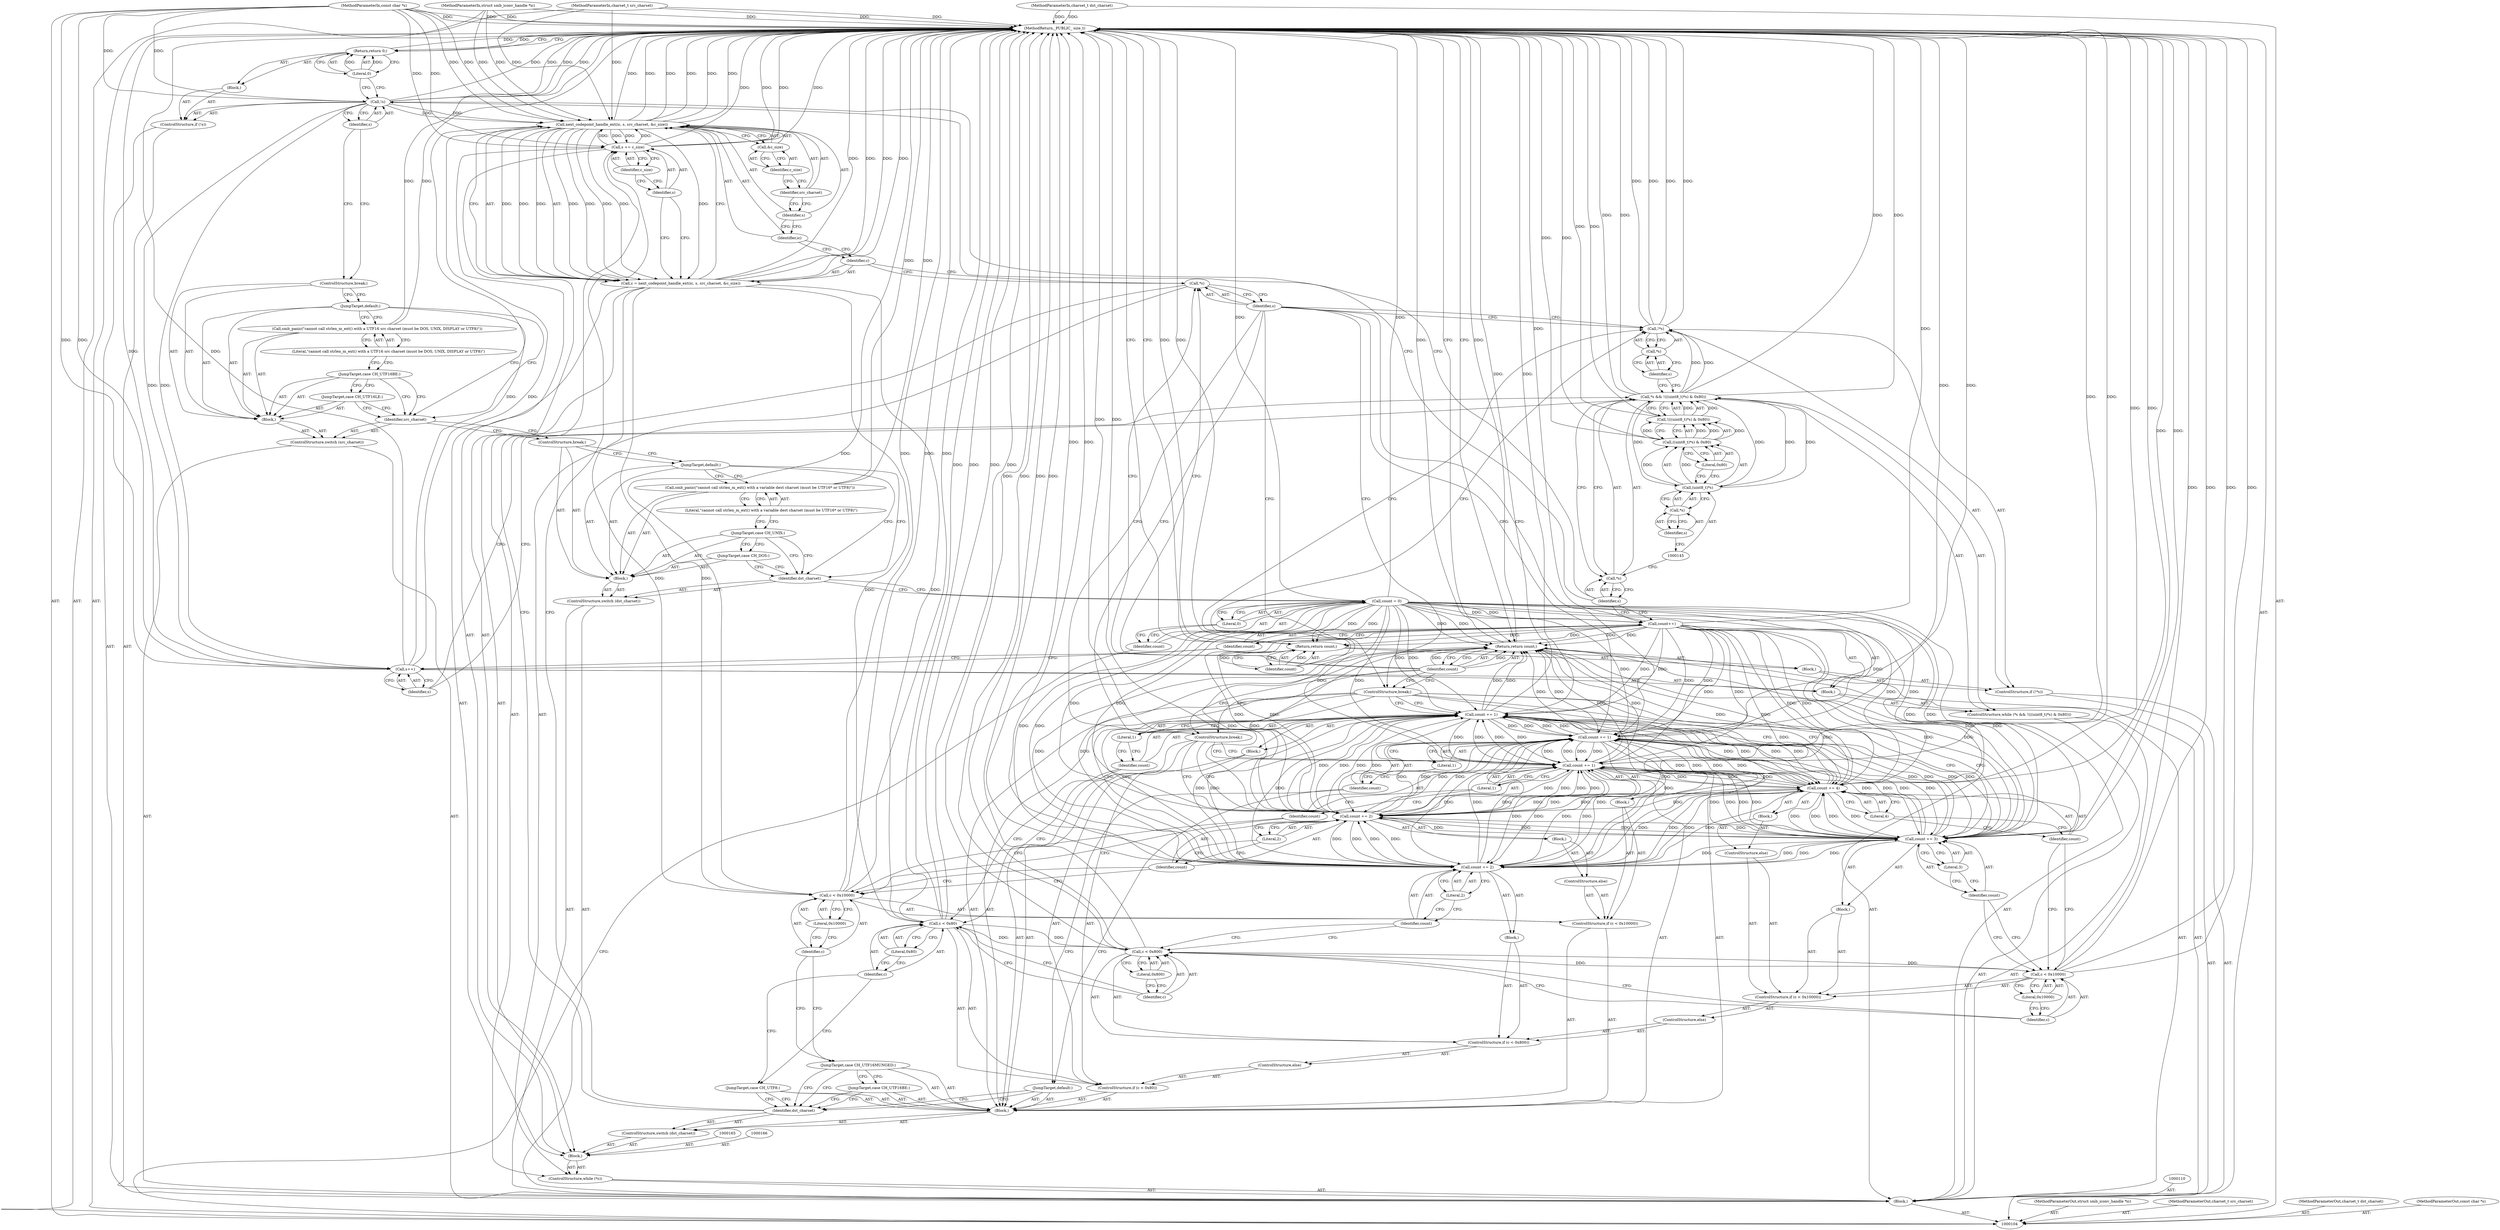 digraph "1_samba_ba5dbda6d0174a59d221c45cca52ecd232820d48_0" {
"1000236" [label="(MethodReturn,_PUBLIC_ size_t)"];
"1000105" [label="(MethodParameterIn,struct smb_iconv_handle *ic)"];
"1000304" [label="(MethodParameterOut,struct smb_iconv_handle *ic)"];
"1000120" [label="(Literal,\"cannot call strlen_m_ext() with a variable dest charset (must be UTF16* or UTF8)\")"];
"1000119" [label="(Call,smb_panic(\"cannot call strlen_m_ext() with a variable dest charset (must be UTF16* or UTF8)\"))"];
"1000121" [label="(JumpTarget,default:)"];
"1000122" [label="(ControlStructure,break;)"];
"1000123" [label="(ControlStructure,switch (src_charset))"];
"1000125" [label="(Block,)"];
"1000124" [label="(Identifier,src_charset)"];
"1000126" [label="(JumpTarget,case CH_UTF16LE:)"];
"1000127" [label="(JumpTarget,case CH_UTF16BE:)"];
"1000129" [label="(Literal,\"cannot call strlen_m_ext() with a UTF16 src charset (must be DOS, UNIX, DISPLAY or UTF8)\")"];
"1000128" [label="(Call,smb_panic(\"cannot call strlen_m_ext() with a UTF16 src charset (must be DOS, UNIX, DISPLAY or UTF8)\"))"];
"1000130" [label="(JumpTarget,default:)"];
"1000107" [label="(MethodParameterIn,charset_t src_charset)"];
"1000306" [label="(MethodParameterOut,charset_t src_charset)"];
"1000108" [label="(MethodParameterIn,charset_t dst_charset)"];
"1000307" [label="(MethodParameterOut,charset_t dst_charset)"];
"1000106" [label="(MethodParameterIn,const char *s)"];
"1000305" [label="(MethodParameterOut,const char *s)"];
"1000131" [label="(ControlStructure,break;)"];
"1000132" [label="(ControlStructure,if (!s))"];
"1000133" [label="(Call,!s)"];
"1000134" [label="(Identifier,s)"];
"1000135" [label="(Block,)"];
"1000136" [label="(Return,return 0;)"];
"1000137" [label="(Literal,0)"];
"1000138" [label="(ControlStructure,while (*s && !(((uint8_t)*s) & 0x80)))"];
"1000142" [label="(Call,!(((uint8_t)*s) & 0x80))"];
"1000143" [label="(Call,((uint8_t)*s) & 0x80)"];
"1000144" [label="(Call,(uint8_t)*s)"];
"1000146" [label="(Call,*s)"];
"1000147" [label="(Identifier,s)"];
"1000148" [label="(Literal,0x80)"];
"1000149" [label="(Block,)"];
"1000139" [label="(Call,*s && !(((uint8_t)*s) & 0x80))"];
"1000140" [label="(Call,*s)"];
"1000141" [label="(Identifier,s)"];
"1000150" [label="(Call,s++)"];
"1000151" [label="(Identifier,s)"];
"1000152" [label="(Call,count++)"];
"1000153" [label="(Identifier,count)"];
"1000109" [label="(Block,)"];
"1000154" [label="(ControlStructure,if (!*s))"];
"1000158" [label="(Block,)"];
"1000155" [label="(Call,!*s)"];
"1000156" [label="(Call,*s)"];
"1000157" [label="(Identifier,s)"];
"1000159" [label="(Return,return count;)"];
"1000160" [label="(Identifier,count)"];
"1000162" [label="(Call,*s)"];
"1000163" [label="(Identifier,s)"];
"1000161" [label="(ControlStructure,while (*s))"];
"1000164" [label="(Block,)"];
"1000167" [label="(Call,c = next_codepoint_handle_ext(ic, s, src_charset, &c_size))"];
"1000168" [label="(Identifier,c)"];
"1000169" [label="(Call,next_codepoint_handle_ext(ic, s, src_charset, &c_size))"];
"1000170" [label="(Identifier,ic)"];
"1000171" [label="(Identifier,s)"];
"1000172" [label="(Identifier,src_charset)"];
"1000173" [label="(Call,&c_size)"];
"1000174" [label="(Identifier,c_size)"];
"1000175" [label="(Call,s += c_size)"];
"1000176" [label="(Identifier,s)"];
"1000177" [label="(Identifier,c_size)"];
"1000113" [label="(Literal,0)"];
"1000111" [label="(Call,count = 0)"];
"1000112" [label="(Identifier,count)"];
"1000178" [label="(ControlStructure,switch (dst_charset))"];
"1000179" [label="(Identifier,dst_charset)"];
"1000180" [label="(Block,)"];
"1000181" [label="(JumpTarget,case CH_UTF16BE:)"];
"1000182" [label="(JumpTarget,case CH_UTF16MUNGED:)"];
"1000186" [label="(Literal,0x10000)"];
"1000187" [label="(Block,)"];
"1000183" [label="(ControlStructure,if (c < 0x10000))"];
"1000184" [label="(Call,c < 0x10000)"];
"1000185" [label="(Identifier,c)"];
"1000190" [label="(Literal,1)"];
"1000188" [label="(Call,count += 1)"];
"1000189" [label="(Identifier,count)"];
"1000192" [label="(Block,)"];
"1000191" [label="(ControlStructure,else)"];
"1000195" [label="(Literal,2)"];
"1000193" [label="(Call,count += 2)"];
"1000194" [label="(Identifier,count)"];
"1000196" [label="(ControlStructure,break;)"];
"1000197" [label="(JumpTarget,case CH_UTF8:)"];
"1000201" [label="(Literal,0x80)"];
"1000202" [label="(Block,)"];
"1000198" [label="(ControlStructure,if (c < 0x80))"];
"1000199" [label="(Call,c < 0x80)"];
"1000200" [label="(Identifier,c)"];
"1000205" [label="(Literal,1)"];
"1000203" [label="(Call,count += 1)"];
"1000204" [label="(Identifier,count)"];
"1000207" [label="(ControlStructure,if (c < 0x800))"];
"1000208" [label="(Call,c < 0x800)"];
"1000209" [label="(Identifier,c)"];
"1000210" [label="(Literal,0x800)"];
"1000211" [label="(Block,)"];
"1000206" [label="(ControlStructure,else)"];
"1000214" [label="(Literal,2)"];
"1000212" [label="(Call,count += 2)"];
"1000213" [label="(Identifier,count)"];
"1000216" [label="(ControlStructure,if (c < 0x10000))"];
"1000217" [label="(Call,c < 0x10000)"];
"1000218" [label="(Identifier,c)"];
"1000219" [label="(Literal,0x10000)"];
"1000220" [label="(Block,)"];
"1000215" [label="(ControlStructure,else)"];
"1000223" [label="(Literal,3)"];
"1000221" [label="(Call,count += 3)"];
"1000222" [label="(Identifier,count)"];
"1000225" [label="(Block,)"];
"1000224" [label="(ControlStructure,else)"];
"1000228" [label="(Literal,4)"];
"1000226" [label="(Call,count += 4)"];
"1000227" [label="(Identifier,count)"];
"1000229" [label="(ControlStructure,break;)"];
"1000230" [label="(JumpTarget,default:)"];
"1000114" [label="(ControlStructure,switch (dst_charset))"];
"1000116" [label="(Block,)"];
"1000115" [label="(Identifier,dst_charset)"];
"1000233" [label="(Literal,1)"];
"1000231" [label="(Call,count += 1)"];
"1000232" [label="(Identifier,count)"];
"1000234" [label="(Return,return count;)"];
"1000235" [label="(Identifier,count)"];
"1000117" [label="(JumpTarget,case CH_DOS:)"];
"1000118" [label="(JumpTarget,case CH_UNIX:)"];
"1000236" -> "1000104"  [label="AST: "];
"1000236" -> "1000136"  [label="CFG: "];
"1000236" -> "1000159"  [label="CFG: "];
"1000236" -> "1000234"  [label="CFG: "];
"1000234" -> "1000236"  [label="DDG: "];
"1000136" -> "1000236"  [label="DDG: "];
"1000167" -> "1000236"  [label="DDG: "];
"1000167" -> "1000236"  [label="DDG: "];
"1000184" -> "1000236"  [label="DDG: "];
"1000184" -> "1000236"  [label="DDG: "];
"1000199" -> "1000236"  [label="DDG: "];
"1000199" -> "1000236"  [label="DDG: "];
"1000139" -> "1000236"  [label="DDG: "];
"1000139" -> "1000236"  [label="DDG: "];
"1000152" -> "1000236"  [label="DDG: "];
"1000142" -> "1000236"  [label="DDG: "];
"1000119" -> "1000236"  [label="DDG: "];
"1000203" -> "1000236"  [label="DDG: "];
"1000169" -> "1000236"  [label="DDG: "];
"1000169" -> "1000236"  [label="DDG: "];
"1000169" -> "1000236"  [label="DDG: "];
"1000193" -> "1000236"  [label="DDG: "];
"1000226" -> "1000236"  [label="DDG: "];
"1000108" -> "1000236"  [label="DDG: "];
"1000208" -> "1000236"  [label="DDG: "];
"1000208" -> "1000236"  [label="DDG: "];
"1000107" -> "1000236"  [label="DDG: "];
"1000150" -> "1000236"  [label="DDG: "];
"1000105" -> "1000236"  [label="DDG: "];
"1000217" -> "1000236"  [label="DDG: "];
"1000217" -> "1000236"  [label="DDG: "];
"1000188" -> "1000236"  [label="DDG: "];
"1000155" -> "1000236"  [label="DDG: "];
"1000155" -> "1000236"  [label="DDG: "];
"1000143" -> "1000236"  [label="DDG: "];
"1000133" -> "1000236"  [label="DDG: "];
"1000133" -> "1000236"  [label="DDG: "];
"1000221" -> "1000236"  [label="DDG: "];
"1000175" -> "1000236"  [label="DDG: "];
"1000175" -> "1000236"  [label="DDG: "];
"1000111" -> "1000236"  [label="DDG: "];
"1000231" -> "1000236"  [label="DDG: "];
"1000212" -> "1000236"  [label="DDG: "];
"1000128" -> "1000236"  [label="DDG: "];
"1000106" -> "1000236"  [label="DDG: "];
"1000159" -> "1000236"  [label="DDG: "];
"1000105" -> "1000104"  [label="AST: "];
"1000105" -> "1000236"  [label="DDG: "];
"1000105" -> "1000169"  [label="DDG: "];
"1000304" -> "1000104"  [label="AST: "];
"1000120" -> "1000119"  [label="AST: "];
"1000120" -> "1000118"  [label="CFG: "];
"1000119" -> "1000120"  [label="CFG: "];
"1000119" -> "1000116"  [label="AST: "];
"1000119" -> "1000120"  [label="CFG: "];
"1000120" -> "1000119"  [label="AST: "];
"1000121" -> "1000119"  [label="CFG: "];
"1000119" -> "1000236"  [label="DDG: "];
"1000121" -> "1000116"  [label="AST: "];
"1000121" -> "1000115"  [label="CFG: "];
"1000121" -> "1000119"  [label="CFG: "];
"1000122" -> "1000121"  [label="CFG: "];
"1000122" -> "1000116"  [label="AST: "];
"1000122" -> "1000121"  [label="CFG: "];
"1000124" -> "1000122"  [label="CFG: "];
"1000123" -> "1000109"  [label="AST: "];
"1000124" -> "1000123"  [label="AST: "];
"1000125" -> "1000123"  [label="AST: "];
"1000125" -> "1000123"  [label="AST: "];
"1000126" -> "1000125"  [label="AST: "];
"1000127" -> "1000125"  [label="AST: "];
"1000128" -> "1000125"  [label="AST: "];
"1000130" -> "1000125"  [label="AST: "];
"1000131" -> "1000125"  [label="AST: "];
"1000124" -> "1000123"  [label="AST: "];
"1000124" -> "1000122"  [label="CFG: "];
"1000126" -> "1000124"  [label="CFG: "];
"1000127" -> "1000124"  [label="CFG: "];
"1000130" -> "1000124"  [label="CFG: "];
"1000126" -> "1000125"  [label="AST: "];
"1000126" -> "1000124"  [label="CFG: "];
"1000127" -> "1000126"  [label="CFG: "];
"1000127" -> "1000125"  [label="AST: "];
"1000127" -> "1000124"  [label="CFG: "];
"1000127" -> "1000126"  [label="CFG: "];
"1000129" -> "1000127"  [label="CFG: "];
"1000129" -> "1000128"  [label="AST: "];
"1000129" -> "1000127"  [label="CFG: "];
"1000128" -> "1000129"  [label="CFG: "];
"1000128" -> "1000125"  [label="AST: "];
"1000128" -> "1000129"  [label="CFG: "];
"1000129" -> "1000128"  [label="AST: "];
"1000130" -> "1000128"  [label="CFG: "];
"1000128" -> "1000236"  [label="DDG: "];
"1000130" -> "1000125"  [label="AST: "];
"1000130" -> "1000124"  [label="CFG: "];
"1000130" -> "1000128"  [label="CFG: "];
"1000131" -> "1000130"  [label="CFG: "];
"1000107" -> "1000104"  [label="AST: "];
"1000107" -> "1000236"  [label="DDG: "];
"1000107" -> "1000169"  [label="DDG: "];
"1000306" -> "1000104"  [label="AST: "];
"1000108" -> "1000104"  [label="AST: "];
"1000108" -> "1000236"  [label="DDG: "];
"1000307" -> "1000104"  [label="AST: "];
"1000106" -> "1000104"  [label="AST: "];
"1000106" -> "1000236"  [label="DDG: "];
"1000106" -> "1000133"  [label="DDG: "];
"1000106" -> "1000150"  [label="DDG: "];
"1000106" -> "1000169"  [label="DDG: "];
"1000106" -> "1000175"  [label="DDG: "];
"1000305" -> "1000104"  [label="AST: "];
"1000131" -> "1000125"  [label="AST: "];
"1000131" -> "1000130"  [label="CFG: "];
"1000134" -> "1000131"  [label="CFG: "];
"1000132" -> "1000109"  [label="AST: "];
"1000133" -> "1000132"  [label="AST: "];
"1000135" -> "1000132"  [label="AST: "];
"1000133" -> "1000132"  [label="AST: "];
"1000133" -> "1000134"  [label="CFG: "];
"1000134" -> "1000133"  [label="AST: "];
"1000137" -> "1000133"  [label="CFG: "];
"1000141" -> "1000133"  [label="CFG: "];
"1000133" -> "1000236"  [label="DDG: "];
"1000133" -> "1000236"  [label="DDG: "];
"1000106" -> "1000133"  [label="DDG: "];
"1000133" -> "1000150"  [label="DDG: "];
"1000133" -> "1000169"  [label="DDG: "];
"1000134" -> "1000133"  [label="AST: "];
"1000134" -> "1000131"  [label="CFG: "];
"1000133" -> "1000134"  [label="CFG: "];
"1000135" -> "1000132"  [label="AST: "];
"1000136" -> "1000135"  [label="AST: "];
"1000136" -> "1000135"  [label="AST: "];
"1000136" -> "1000137"  [label="CFG: "];
"1000137" -> "1000136"  [label="AST: "];
"1000236" -> "1000136"  [label="CFG: "];
"1000136" -> "1000236"  [label="DDG: "];
"1000137" -> "1000136"  [label="DDG: "];
"1000137" -> "1000136"  [label="AST: "];
"1000137" -> "1000133"  [label="CFG: "];
"1000136" -> "1000137"  [label="CFG: "];
"1000137" -> "1000136"  [label="DDG: "];
"1000138" -> "1000109"  [label="AST: "];
"1000139" -> "1000138"  [label="AST: "];
"1000149" -> "1000138"  [label="AST: "];
"1000142" -> "1000139"  [label="AST: "];
"1000142" -> "1000143"  [label="CFG: "];
"1000143" -> "1000142"  [label="AST: "];
"1000139" -> "1000142"  [label="CFG: "];
"1000142" -> "1000236"  [label="DDG: "];
"1000142" -> "1000139"  [label="DDG: "];
"1000143" -> "1000142"  [label="DDG: "];
"1000143" -> "1000142"  [label="DDG: "];
"1000143" -> "1000142"  [label="AST: "];
"1000143" -> "1000148"  [label="CFG: "];
"1000144" -> "1000143"  [label="AST: "];
"1000148" -> "1000143"  [label="AST: "];
"1000142" -> "1000143"  [label="CFG: "];
"1000143" -> "1000236"  [label="DDG: "];
"1000143" -> "1000142"  [label="DDG: "];
"1000143" -> "1000142"  [label="DDG: "];
"1000144" -> "1000143"  [label="DDG: "];
"1000144" -> "1000143"  [label="AST: "];
"1000144" -> "1000146"  [label="CFG: "];
"1000145" -> "1000144"  [label="AST: "];
"1000146" -> "1000144"  [label="AST: "];
"1000148" -> "1000144"  [label="CFG: "];
"1000144" -> "1000139"  [label="DDG: "];
"1000144" -> "1000143"  [label="DDG: "];
"1000139" -> "1000144"  [label="DDG: "];
"1000146" -> "1000144"  [label="AST: "];
"1000146" -> "1000147"  [label="CFG: "];
"1000147" -> "1000146"  [label="AST: "];
"1000144" -> "1000146"  [label="CFG: "];
"1000147" -> "1000146"  [label="AST: "];
"1000147" -> "1000145"  [label="CFG: "];
"1000146" -> "1000147"  [label="CFG: "];
"1000148" -> "1000143"  [label="AST: "];
"1000148" -> "1000144"  [label="CFG: "];
"1000143" -> "1000148"  [label="CFG: "];
"1000149" -> "1000138"  [label="AST: "];
"1000150" -> "1000149"  [label="AST: "];
"1000152" -> "1000149"  [label="AST: "];
"1000139" -> "1000138"  [label="AST: "];
"1000139" -> "1000140"  [label="CFG: "];
"1000139" -> "1000142"  [label="CFG: "];
"1000140" -> "1000139"  [label="AST: "];
"1000142" -> "1000139"  [label="AST: "];
"1000151" -> "1000139"  [label="CFG: "];
"1000157" -> "1000139"  [label="CFG: "];
"1000139" -> "1000236"  [label="DDG: "];
"1000139" -> "1000236"  [label="DDG: "];
"1000144" -> "1000139"  [label="DDG: "];
"1000142" -> "1000139"  [label="DDG: "];
"1000139" -> "1000144"  [label="DDG: "];
"1000139" -> "1000155"  [label="DDG: "];
"1000140" -> "1000139"  [label="AST: "];
"1000140" -> "1000141"  [label="CFG: "];
"1000141" -> "1000140"  [label="AST: "];
"1000145" -> "1000140"  [label="CFG: "];
"1000139" -> "1000140"  [label="CFG: "];
"1000141" -> "1000140"  [label="AST: "];
"1000141" -> "1000152"  [label="CFG: "];
"1000141" -> "1000133"  [label="CFG: "];
"1000140" -> "1000141"  [label="CFG: "];
"1000150" -> "1000149"  [label="AST: "];
"1000150" -> "1000151"  [label="CFG: "];
"1000151" -> "1000150"  [label="AST: "];
"1000153" -> "1000150"  [label="CFG: "];
"1000150" -> "1000236"  [label="DDG: "];
"1000133" -> "1000150"  [label="DDG: "];
"1000106" -> "1000150"  [label="DDG: "];
"1000150" -> "1000169"  [label="DDG: "];
"1000151" -> "1000150"  [label="AST: "];
"1000151" -> "1000139"  [label="CFG: "];
"1000150" -> "1000151"  [label="CFG: "];
"1000152" -> "1000149"  [label="AST: "];
"1000152" -> "1000153"  [label="CFG: "];
"1000153" -> "1000152"  [label="AST: "];
"1000141" -> "1000152"  [label="CFG: "];
"1000152" -> "1000236"  [label="DDG: "];
"1000111" -> "1000152"  [label="DDG: "];
"1000152" -> "1000159"  [label="DDG: "];
"1000152" -> "1000188"  [label="DDG: "];
"1000152" -> "1000193"  [label="DDG: "];
"1000152" -> "1000203"  [label="DDG: "];
"1000152" -> "1000212"  [label="DDG: "];
"1000152" -> "1000221"  [label="DDG: "];
"1000152" -> "1000226"  [label="DDG: "];
"1000152" -> "1000231"  [label="DDG: "];
"1000152" -> "1000234"  [label="DDG: "];
"1000153" -> "1000152"  [label="AST: "];
"1000153" -> "1000150"  [label="CFG: "];
"1000152" -> "1000153"  [label="CFG: "];
"1000109" -> "1000104"  [label="AST: "];
"1000110" -> "1000109"  [label="AST: "];
"1000111" -> "1000109"  [label="AST: "];
"1000114" -> "1000109"  [label="AST: "];
"1000123" -> "1000109"  [label="AST: "];
"1000132" -> "1000109"  [label="AST: "];
"1000138" -> "1000109"  [label="AST: "];
"1000154" -> "1000109"  [label="AST: "];
"1000161" -> "1000109"  [label="AST: "];
"1000234" -> "1000109"  [label="AST: "];
"1000154" -> "1000109"  [label="AST: "];
"1000155" -> "1000154"  [label="AST: "];
"1000158" -> "1000154"  [label="AST: "];
"1000158" -> "1000154"  [label="AST: "];
"1000159" -> "1000158"  [label="AST: "];
"1000155" -> "1000154"  [label="AST: "];
"1000155" -> "1000156"  [label="CFG: "];
"1000156" -> "1000155"  [label="AST: "];
"1000160" -> "1000155"  [label="CFG: "];
"1000163" -> "1000155"  [label="CFG: "];
"1000155" -> "1000236"  [label="DDG: "];
"1000155" -> "1000236"  [label="DDG: "];
"1000139" -> "1000155"  [label="DDG: "];
"1000156" -> "1000155"  [label="AST: "];
"1000156" -> "1000157"  [label="CFG: "];
"1000157" -> "1000156"  [label="AST: "];
"1000155" -> "1000156"  [label="CFG: "];
"1000157" -> "1000156"  [label="AST: "];
"1000157" -> "1000139"  [label="CFG: "];
"1000156" -> "1000157"  [label="CFG: "];
"1000159" -> "1000158"  [label="AST: "];
"1000159" -> "1000160"  [label="CFG: "];
"1000160" -> "1000159"  [label="AST: "];
"1000236" -> "1000159"  [label="CFG: "];
"1000159" -> "1000236"  [label="DDG: "];
"1000160" -> "1000159"  [label="DDG: "];
"1000152" -> "1000159"  [label="DDG: "];
"1000111" -> "1000159"  [label="DDG: "];
"1000160" -> "1000159"  [label="AST: "];
"1000160" -> "1000155"  [label="CFG: "];
"1000159" -> "1000160"  [label="CFG: "];
"1000160" -> "1000159"  [label="DDG: "];
"1000162" -> "1000161"  [label="AST: "];
"1000162" -> "1000163"  [label="CFG: "];
"1000163" -> "1000162"  [label="AST: "];
"1000168" -> "1000162"  [label="CFG: "];
"1000235" -> "1000162"  [label="CFG: "];
"1000163" -> "1000162"  [label="AST: "];
"1000163" -> "1000196"  [label="CFG: "];
"1000163" -> "1000229"  [label="CFG: "];
"1000163" -> "1000231"  [label="CFG: "];
"1000163" -> "1000155"  [label="CFG: "];
"1000162" -> "1000163"  [label="CFG: "];
"1000161" -> "1000109"  [label="AST: "];
"1000162" -> "1000161"  [label="AST: "];
"1000164" -> "1000161"  [label="AST: "];
"1000164" -> "1000161"  [label="AST: "];
"1000165" -> "1000164"  [label="AST: "];
"1000166" -> "1000164"  [label="AST: "];
"1000167" -> "1000164"  [label="AST: "];
"1000175" -> "1000164"  [label="AST: "];
"1000178" -> "1000164"  [label="AST: "];
"1000167" -> "1000164"  [label="AST: "];
"1000167" -> "1000169"  [label="CFG: "];
"1000168" -> "1000167"  [label="AST: "];
"1000169" -> "1000167"  [label="AST: "];
"1000176" -> "1000167"  [label="CFG: "];
"1000167" -> "1000236"  [label="DDG: "];
"1000167" -> "1000236"  [label="DDG: "];
"1000169" -> "1000167"  [label="DDG: "];
"1000169" -> "1000167"  [label="DDG: "];
"1000169" -> "1000167"  [label="DDG: "];
"1000169" -> "1000167"  [label="DDG: "];
"1000167" -> "1000184"  [label="DDG: "];
"1000167" -> "1000199"  [label="DDG: "];
"1000168" -> "1000167"  [label="AST: "];
"1000168" -> "1000162"  [label="CFG: "];
"1000170" -> "1000168"  [label="CFG: "];
"1000169" -> "1000167"  [label="AST: "];
"1000169" -> "1000173"  [label="CFG: "];
"1000170" -> "1000169"  [label="AST: "];
"1000171" -> "1000169"  [label="AST: "];
"1000172" -> "1000169"  [label="AST: "];
"1000173" -> "1000169"  [label="AST: "];
"1000167" -> "1000169"  [label="CFG: "];
"1000169" -> "1000236"  [label="DDG: "];
"1000169" -> "1000236"  [label="DDG: "];
"1000169" -> "1000236"  [label="DDG: "];
"1000169" -> "1000167"  [label="DDG: "];
"1000169" -> "1000167"  [label="DDG: "];
"1000169" -> "1000167"  [label="DDG: "];
"1000169" -> "1000167"  [label="DDG: "];
"1000105" -> "1000169"  [label="DDG: "];
"1000150" -> "1000169"  [label="DDG: "];
"1000133" -> "1000169"  [label="DDG: "];
"1000175" -> "1000169"  [label="DDG: "];
"1000106" -> "1000169"  [label="DDG: "];
"1000107" -> "1000169"  [label="DDG: "];
"1000169" -> "1000175"  [label="DDG: "];
"1000170" -> "1000169"  [label="AST: "];
"1000170" -> "1000168"  [label="CFG: "];
"1000171" -> "1000170"  [label="CFG: "];
"1000171" -> "1000169"  [label="AST: "];
"1000171" -> "1000170"  [label="CFG: "];
"1000172" -> "1000171"  [label="CFG: "];
"1000172" -> "1000169"  [label="AST: "];
"1000172" -> "1000171"  [label="CFG: "];
"1000174" -> "1000172"  [label="CFG: "];
"1000173" -> "1000169"  [label="AST: "];
"1000173" -> "1000174"  [label="CFG: "];
"1000174" -> "1000173"  [label="AST: "];
"1000169" -> "1000173"  [label="CFG: "];
"1000174" -> "1000173"  [label="AST: "];
"1000174" -> "1000172"  [label="CFG: "];
"1000173" -> "1000174"  [label="CFG: "];
"1000175" -> "1000164"  [label="AST: "];
"1000175" -> "1000177"  [label="CFG: "];
"1000176" -> "1000175"  [label="AST: "];
"1000177" -> "1000175"  [label="AST: "];
"1000179" -> "1000175"  [label="CFG: "];
"1000175" -> "1000236"  [label="DDG: "];
"1000175" -> "1000236"  [label="DDG: "];
"1000175" -> "1000169"  [label="DDG: "];
"1000169" -> "1000175"  [label="DDG: "];
"1000106" -> "1000175"  [label="DDG: "];
"1000176" -> "1000175"  [label="AST: "];
"1000176" -> "1000167"  [label="CFG: "];
"1000177" -> "1000176"  [label="CFG: "];
"1000177" -> "1000175"  [label="AST: "];
"1000177" -> "1000176"  [label="CFG: "];
"1000175" -> "1000177"  [label="CFG: "];
"1000113" -> "1000111"  [label="AST: "];
"1000113" -> "1000112"  [label="CFG: "];
"1000111" -> "1000113"  [label="CFG: "];
"1000111" -> "1000109"  [label="AST: "];
"1000111" -> "1000113"  [label="CFG: "];
"1000112" -> "1000111"  [label="AST: "];
"1000113" -> "1000111"  [label="AST: "];
"1000115" -> "1000111"  [label="CFG: "];
"1000111" -> "1000236"  [label="DDG: "];
"1000111" -> "1000152"  [label="DDG: "];
"1000111" -> "1000159"  [label="DDG: "];
"1000111" -> "1000188"  [label="DDG: "];
"1000111" -> "1000193"  [label="DDG: "];
"1000111" -> "1000203"  [label="DDG: "];
"1000111" -> "1000212"  [label="DDG: "];
"1000111" -> "1000221"  [label="DDG: "];
"1000111" -> "1000226"  [label="DDG: "];
"1000111" -> "1000231"  [label="DDG: "];
"1000111" -> "1000234"  [label="DDG: "];
"1000112" -> "1000111"  [label="AST: "];
"1000112" -> "1000104"  [label="CFG: "];
"1000113" -> "1000112"  [label="CFG: "];
"1000178" -> "1000164"  [label="AST: "];
"1000179" -> "1000178"  [label="AST: "];
"1000180" -> "1000178"  [label="AST: "];
"1000179" -> "1000178"  [label="AST: "];
"1000179" -> "1000175"  [label="CFG: "];
"1000181" -> "1000179"  [label="CFG: "];
"1000182" -> "1000179"  [label="CFG: "];
"1000197" -> "1000179"  [label="CFG: "];
"1000230" -> "1000179"  [label="CFG: "];
"1000180" -> "1000178"  [label="AST: "];
"1000181" -> "1000180"  [label="AST: "];
"1000182" -> "1000180"  [label="AST: "];
"1000183" -> "1000180"  [label="AST: "];
"1000196" -> "1000180"  [label="AST: "];
"1000197" -> "1000180"  [label="AST: "];
"1000198" -> "1000180"  [label="AST: "];
"1000229" -> "1000180"  [label="AST: "];
"1000230" -> "1000180"  [label="AST: "];
"1000231" -> "1000180"  [label="AST: "];
"1000181" -> "1000180"  [label="AST: "];
"1000181" -> "1000179"  [label="CFG: "];
"1000182" -> "1000181"  [label="CFG: "];
"1000182" -> "1000180"  [label="AST: "];
"1000182" -> "1000179"  [label="CFG: "];
"1000182" -> "1000181"  [label="CFG: "];
"1000185" -> "1000182"  [label="CFG: "];
"1000186" -> "1000184"  [label="AST: "];
"1000186" -> "1000185"  [label="CFG: "];
"1000184" -> "1000186"  [label="CFG: "];
"1000187" -> "1000183"  [label="AST: "];
"1000188" -> "1000187"  [label="AST: "];
"1000183" -> "1000180"  [label="AST: "];
"1000184" -> "1000183"  [label="AST: "];
"1000187" -> "1000183"  [label="AST: "];
"1000191" -> "1000183"  [label="AST: "];
"1000184" -> "1000183"  [label="AST: "];
"1000184" -> "1000186"  [label="CFG: "];
"1000185" -> "1000184"  [label="AST: "];
"1000186" -> "1000184"  [label="AST: "];
"1000189" -> "1000184"  [label="CFG: "];
"1000194" -> "1000184"  [label="CFG: "];
"1000184" -> "1000236"  [label="DDG: "];
"1000184" -> "1000236"  [label="DDG: "];
"1000167" -> "1000184"  [label="DDG: "];
"1000185" -> "1000184"  [label="AST: "];
"1000185" -> "1000182"  [label="CFG: "];
"1000186" -> "1000185"  [label="CFG: "];
"1000190" -> "1000188"  [label="AST: "];
"1000190" -> "1000189"  [label="CFG: "];
"1000188" -> "1000190"  [label="CFG: "];
"1000188" -> "1000187"  [label="AST: "];
"1000188" -> "1000190"  [label="CFG: "];
"1000189" -> "1000188"  [label="AST: "];
"1000190" -> "1000188"  [label="AST: "];
"1000196" -> "1000188"  [label="CFG: "];
"1000188" -> "1000236"  [label="DDG: "];
"1000221" -> "1000188"  [label="DDG: "];
"1000152" -> "1000188"  [label="DDG: "];
"1000111" -> "1000188"  [label="DDG: "];
"1000231" -> "1000188"  [label="DDG: "];
"1000212" -> "1000188"  [label="DDG: "];
"1000203" -> "1000188"  [label="DDG: "];
"1000193" -> "1000188"  [label="DDG: "];
"1000226" -> "1000188"  [label="DDG: "];
"1000188" -> "1000193"  [label="DDG: "];
"1000188" -> "1000203"  [label="DDG: "];
"1000188" -> "1000212"  [label="DDG: "];
"1000188" -> "1000221"  [label="DDG: "];
"1000188" -> "1000226"  [label="DDG: "];
"1000188" -> "1000231"  [label="DDG: "];
"1000188" -> "1000234"  [label="DDG: "];
"1000189" -> "1000188"  [label="AST: "];
"1000189" -> "1000184"  [label="CFG: "];
"1000190" -> "1000189"  [label="CFG: "];
"1000192" -> "1000191"  [label="AST: "];
"1000193" -> "1000192"  [label="AST: "];
"1000191" -> "1000183"  [label="AST: "];
"1000192" -> "1000191"  [label="AST: "];
"1000195" -> "1000193"  [label="AST: "];
"1000195" -> "1000194"  [label="CFG: "];
"1000193" -> "1000195"  [label="CFG: "];
"1000193" -> "1000192"  [label="AST: "];
"1000193" -> "1000195"  [label="CFG: "];
"1000194" -> "1000193"  [label="AST: "];
"1000195" -> "1000193"  [label="AST: "];
"1000196" -> "1000193"  [label="CFG: "];
"1000193" -> "1000236"  [label="DDG: "];
"1000193" -> "1000188"  [label="DDG: "];
"1000188" -> "1000193"  [label="DDG: "];
"1000221" -> "1000193"  [label="DDG: "];
"1000152" -> "1000193"  [label="DDG: "];
"1000111" -> "1000193"  [label="DDG: "];
"1000231" -> "1000193"  [label="DDG: "];
"1000212" -> "1000193"  [label="DDG: "];
"1000203" -> "1000193"  [label="DDG: "];
"1000226" -> "1000193"  [label="DDG: "];
"1000193" -> "1000203"  [label="DDG: "];
"1000193" -> "1000212"  [label="DDG: "];
"1000193" -> "1000221"  [label="DDG: "];
"1000193" -> "1000226"  [label="DDG: "];
"1000193" -> "1000231"  [label="DDG: "];
"1000193" -> "1000234"  [label="DDG: "];
"1000194" -> "1000193"  [label="AST: "];
"1000194" -> "1000184"  [label="CFG: "];
"1000195" -> "1000194"  [label="CFG: "];
"1000196" -> "1000180"  [label="AST: "];
"1000196" -> "1000188"  [label="CFG: "];
"1000196" -> "1000193"  [label="CFG: "];
"1000163" -> "1000196"  [label="CFG: "];
"1000235" -> "1000196"  [label="CFG: "];
"1000197" -> "1000180"  [label="AST: "];
"1000197" -> "1000179"  [label="CFG: "];
"1000200" -> "1000197"  [label="CFG: "];
"1000201" -> "1000199"  [label="AST: "];
"1000201" -> "1000200"  [label="CFG: "];
"1000199" -> "1000201"  [label="CFG: "];
"1000202" -> "1000198"  [label="AST: "];
"1000203" -> "1000202"  [label="AST: "];
"1000198" -> "1000180"  [label="AST: "];
"1000199" -> "1000198"  [label="AST: "];
"1000202" -> "1000198"  [label="AST: "];
"1000206" -> "1000198"  [label="AST: "];
"1000199" -> "1000198"  [label="AST: "];
"1000199" -> "1000201"  [label="CFG: "];
"1000200" -> "1000199"  [label="AST: "];
"1000201" -> "1000199"  [label="AST: "];
"1000204" -> "1000199"  [label="CFG: "];
"1000209" -> "1000199"  [label="CFG: "];
"1000199" -> "1000236"  [label="DDG: "];
"1000199" -> "1000236"  [label="DDG: "];
"1000167" -> "1000199"  [label="DDG: "];
"1000199" -> "1000208"  [label="DDG: "];
"1000200" -> "1000199"  [label="AST: "];
"1000200" -> "1000197"  [label="CFG: "];
"1000201" -> "1000200"  [label="CFG: "];
"1000205" -> "1000203"  [label="AST: "];
"1000205" -> "1000204"  [label="CFG: "];
"1000203" -> "1000205"  [label="CFG: "];
"1000203" -> "1000202"  [label="AST: "];
"1000203" -> "1000205"  [label="CFG: "];
"1000204" -> "1000203"  [label="AST: "];
"1000205" -> "1000203"  [label="AST: "];
"1000229" -> "1000203"  [label="CFG: "];
"1000203" -> "1000236"  [label="DDG: "];
"1000203" -> "1000188"  [label="DDG: "];
"1000203" -> "1000193"  [label="DDG: "];
"1000188" -> "1000203"  [label="DDG: "];
"1000221" -> "1000203"  [label="DDG: "];
"1000152" -> "1000203"  [label="DDG: "];
"1000111" -> "1000203"  [label="DDG: "];
"1000231" -> "1000203"  [label="DDG: "];
"1000212" -> "1000203"  [label="DDG: "];
"1000193" -> "1000203"  [label="DDG: "];
"1000226" -> "1000203"  [label="DDG: "];
"1000203" -> "1000212"  [label="DDG: "];
"1000203" -> "1000221"  [label="DDG: "];
"1000203" -> "1000226"  [label="DDG: "];
"1000203" -> "1000231"  [label="DDG: "];
"1000203" -> "1000234"  [label="DDG: "];
"1000204" -> "1000203"  [label="AST: "];
"1000204" -> "1000199"  [label="CFG: "];
"1000205" -> "1000204"  [label="CFG: "];
"1000207" -> "1000206"  [label="AST: "];
"1000208" -> "1000207"  [label="AST: "];
"1000211" -> "1000207"  [label="AST: "];
"1000215" -> "1000207"  [label="AST: "];
"1000208" -> "1000207"  [label="AST: "];
"1000208" -> "1000210"  [label="CFG: "];
"1000209" -> "1000208"  [label="AST: "];
"1000210" -> "1000208"  [label="AST: "];
"1000213" -> "1000208"  [label="CFG: "];
"1000218" -> "1000208"  [label="CFG: "];
"1000208" -> "1000236"  [label="DDG: "];
"1000208" -> "1000236"  [label="DDG: "];
"1000199" -> "1000208"  [label="DDG: "];
"1000208" -> "1000217"  [label="DDG: "];
"1000209" -> "1000208"  [label="AST: "];
"1000209" -> "1000199"  [label="CFG: "];
"1000210" -> "1000209"  [label="CFG: "];
"1000210" -> "1000208"  [label="AST: "];
"1000210" -> "1000209"  [label="CFG: "];
"1000208" -> "1000210"  [label="CFG: "];
"1000211" -> "1000207"  [label="AST: "];
"1000212" -> "1000211"  [label="AST: "];
"1000206" -> "1000198"  [label="AST: "];
"1000207" -> "1000206"  [label="AST: "];
"1000214" -> "1000212"  [label="AST: "];
"1000214" -> "1000213"  [label="CFG: "];
"1000212" -> "1000214"  [label="CFG: "];
"1000212" -> "1000211"  [label="AST: "];
"1000212" -> "1000214"  [label="CFG: "];
"1000213" -> "1000212"  [label="AST: "];
"1000214" -> "1000212"  [label="AST: "];
"1000229" -> "1000212"  [label="CFG: "];
"1000212" -> "1000236"  [label="DDG: "];
"1000212" -> "1000188"  [label="DDG: "];
"1000212" -> "1000193"  [label="DDG: "];
"1000212" -> "1000203"  [label="DDG: "];
"1000188" -> "1000212"  [label="DDG: "];
"1000221" -> "1000212"  [label="DDG: "];
"1000152" -> "1000212"  [label="DDG: "];
"1000111" -> "1000212"  [label="DDG: "];
"1000231" -> "1000212"  [label="DDG: "];
"1000203" -> "1000212"  [label="DDG: "];
"1000193" -> "1000212"  [label="DDG: "];
"1000226" -> "1000212"  [label="DDG: "];
"1000212" -> "1000221"  [label="DDG: "];
"1000212" -> "1000226"  [label="DDG: "];
"1000212" -> "1000231"  [label="DDG: "];
"1000212" -> "1000234"  [label="DDG: "];
"1000213" -> "1000212"  [label="AST: "];
"1000213" -> "1000208"  [label="CFG: "];
"1000214" -> "1000213"  [label="CFG: "];
"1000216" -> "1000215"  [label="AST: "];
"1000217" -> "1000216"  [label="AST: "];
"1000220" -> "1000216"  [label="AST: "];
"1000224" -> "1000216"  [label="AST: "];
"1000217" -> "1000216"  [label="AST: "];
"1000217" -> "1000219"  [label="CFG: "];
"1000218" -> "1000217"  [label="AST: "];
"1000219" -> "1000217"  [label="AST: "];
"1000222" -> "1000217"  [label="CFG: "];
"1000227" -> "1000217"  [label="CFG: "];
"1000217" -> "1000236"  [label="DDG: "];
"1000217" -> "1000236"  [label="DDG: "];
"1000208" -> "1000217"  [label="DDG: "];
"1000218" -> "1000217"  [label="AST: "];
"1000218" -> "1000208"  [label="CFG: "];
"1000219" -> "1000218"  [label="CFG: "];
"1000219" -> "1000217"  [label="AST: "];
"1000219" -> "1000218"  [label="CFG: "];
"1000217" -> "1000219"  [label="CFG: "];
"1000220" -> "1000216"  [label="AST: "];
"1000221" -> "1000220"  [label="AST: "];
"1000215" -> "1000207"  [label="AST: "];
"1000216" -> "1000215"  [label="AST: "];
"1000223" -> "1000221"  [label="AST: "];
"1000223" -> "1000222"  [label="CFG: "];
"1000221" -> "1000223"  [label="CFG: "];
"1000221" -> "1000220"  [label="AST: "];
"1000221" -> "1000223"  [label="CFG: "];
"1000222" -> "1000221"  [label="AST: "];
"1000223" -> "1000221"  [label="AST: "];
"1000229" -> "1000221"  [label="CFG: "];
"1000221" -> "1000236"  [label="DDG: "];
"1000221" -> "1000188"  [label="DDG: "];
"1000221" -> "1000193"  [label="DDG: "];
"1000221" -> "1000203"  [label="DDG: "];
"1000221" -> "1000212"  [label="DDG: "];
"1000188" -> "1000221"  [label="DDG: "];
"1000152" -> "1000221"  [label="DDG: "];
"1000111" -> "1000221"  [label="DDG: "];
"1000231" -> "1000221"  [label="DDG: "];
"1000212" -> "1000221"  [label="DDG: "];
"1000203" -> "1000221"  [label="DDG: "];
"1000193" -> "1000221"  [label="DDG: "];
"1000226" -> "1000221"  [label="DDG: "];
"1000221" -> "1000226"  [label="DDG: "];
"1000221" -> "1000231"  [label="DDG: "];
"1000221" -> "1000234"  [label="DDG: "];
"1000222" -> "1000221"  [label="AST: "];
"1000222" -> "1000217"  [label="CFG: "];
"1000223" -> "1000222"  [label="CFG: "];
"1000225" -> "1000224"  [label="AST: "];
"1000226" -> "1000225"  [label="AST: "];
"1000224" -> "1000216"  [label="AST: "];
"1000225" -> "1000224"  [label="AST: "];
"1000228" -> "1000226"  [label="AST: "];
"1000228" -> "1000227"  [label="CFG: "];
"1000226" -> "1000228"  [label="CFG: "];
"1000226" -> "1000225"  [label="AST: "];
"1000226" -> "1000228"  [label="CFG: "];
"1000227" -> "1000226"  [label="AST: "];
"1000228" -> "1000226"  [label="AST: "];
"1000229" -> "1000226"  [label="CFG: "];
"1000226" -> "1000236"  [label="DDG: "];
"1000226" -> "1000188"  [label="DDG: "];
"1000226" -> "1000193"  [label="DDG: "];
"1000226" -> "1000203"  [label="DDG: "];
"1000226" -> "1000212"  [label="DDG: "];
"1000226" -> "1000221"  [label="DDG: "];
"1000188" -> "1000226"  [label="DDG: "];
"1000221" -> "1000226"  [label="DDG: "];
"1000152" -> "1000226"  [label="DDG: "];
"1000111" -> "1000226"  [label="DDG: "];
"1000231" -> "1000226"  [label="DDG: "];
"1000212" -> "1000226"  [label="DDG: "];
"1000203" -> "1000226"  [label="DDG: "];
"1000193" -> "1000226"  [label="DDG: "];
"1000226" -> "1000231"  [label="DDG: "];
"1000226" -> "1000234"  [label="DDG: "];
"1000227" -> "1000226"  [label="AST: "];
"1000227" -> "1000217"  [label="CFG: "];
"1000228" -> "1000227"  [label="CFG: "];
"1000229" -> "1000180"  [label="AST: "];
"1000229" -> "1000203"  [label="CFG: "];
"1000229" -> "1000212"  [label="CFG: "];
"1000229" -> "1000221"  [label="CFG: "];
"1000229" -> "1000226"  [label="CFG: "];
"1000163" -> "1000229"  [label="CFG: "];
"1000235" -> "1000229"  [label="CFG: "];
"1000230" -> "1000180"  [label="AST: "];
"1000230" -> "1000179"  [label="CFG: "];
"1000232" -> "1000230"  [label="CFG: "];
"1000114" -> "1000109"  [label="AST: "];
"1000115" -> "1000114"  [label="AST: "];
"1000116" -> "1000114"  [label="AST: "];
"1000116" -> "1000114"  [label="AST: "];
"1000117" -> "1000116"  [label="AST: "];
"1000118" -> "1000116"  [label="AST: "];
"1000119" -> "1000116"  [label="AST: "];
"1000121" -> "1000116"  [label="AST: "];
"1000122" -> "1000116"  [label="AST: "];
"1000115" -> "1000114"  [label="AST: "];
"1000115" -> "1000111"  [label="CFG: "];
"1000117" -> "1000115"  [label="CFG: "];
"1000118" -> "1000115"  [label="CFG: "];
"1000121" -> "1000115"  [label="CFG: "];
"1000233" -> "1000231"  [label="AST: "];
"1000233" -> "1000232"  [label="CFG: "];
"1000231" -> "1000233"  [label="CFG: "];
"1000231" -> "1000180"  [label="AST: "];
"1000231" -> "1000233"  [label="CFG: "];
"1000232" -> "1000231"  [label="AST: "];
"1000233" -> "1000231"  [label="AST: "];
"1000163" -> "1000231"  [label="CFG: "];
"1000231" -> "1000236"  [label="DDG: "];
"1000231" -> "1000188"  [label="DDG: "];
"1000231" -> "1000193"  [label="DDG: "];
"1000231" -> "1000203"  [label="DDG: "];
"1000231" -> "1000212"  [label="DDG: "];
"1000231" -> "1000221"  [label="DDG: "];
"1000231" -> "1000226"  [label="DDG: "];
"1000188" -> "1000231"  [label="DDG: "];
"1000221" -> "1000231"  [label="DDG: "];
"1000152" -> "1000231"  [label="DDG: "];
"1000111" -> "1000231"  [label="DDG: "];
"1000212" -> "1000231"  [label="DDG: "];
"1000203" -> "1000231"  [label="DDG: "];
"1000193" -> "1000231"  [label="DDG: "];
"1000226" -> "1000231"  [label="DDG: "];
"1000231" -> "1000234"  [label="DDG: "];
"1000232" -> "1000231"  [label="AST: "];
"1000232" -> "1000230"  [label="CFG: "];
"1000233" -> "1000232"  [label="CFG: "];
"1000234" -> "1000109"  [label="AST: "];
"1000234" -> "1000235"  [label="CFG: "];
"1000235" -> "1000234"  [label="AST: "];
"1000236" -> "1000234"  [label="CFG: "];
"1000234" -> "1000236"  [label="DDG: "];
"1000235" -> "1000234"  [label="DDG: "];
"1000188" -> "1000234"  [label="DDG: "];
"1000221" -> "1000234"  [label="DDG: "];
"1000152" -> "1000234"  [label="DDG: "];
"1000111" -> "1000234"  [label="DDG: "];
"1000231" -> "1000234"  [label="DDG: "];
"1000212" -> "1000234"  [label="DDG: "];
"1000203" -> "1000234"  [label="DDG: "];
"1000193" -> "1000234"  [label="DDG: "];
"1000226" -> "1000234"  [label="DDG: "];
"1000235" -> "1000234"  [label="AST: "];
"1000235" -> "1000162"  [label="CFG: "];
"1000235" -> "1000196"  [label="CFG: "];
"1000235" -> "1000229"  [label="CFG: "];
"1000234" -> "1000235"  [label="CFG: "];
"1000235" -> "1000234"  [label="DDG: "];
"1000117" -> "1000116"  [label="AST: "];
"1000117" -> "1000115"  [label="CFG: "];
"1000118" -> "1000117"  [label="CFG: "];
"1000118" -> "1000116"  [label="AST: "];
"1000118" -> "1000115"  [label="CFG: "];
"1000118" -> "1000117"  [label="CFG: "];
"1000120" -> "1000118"  [label="CFG: "];
}

